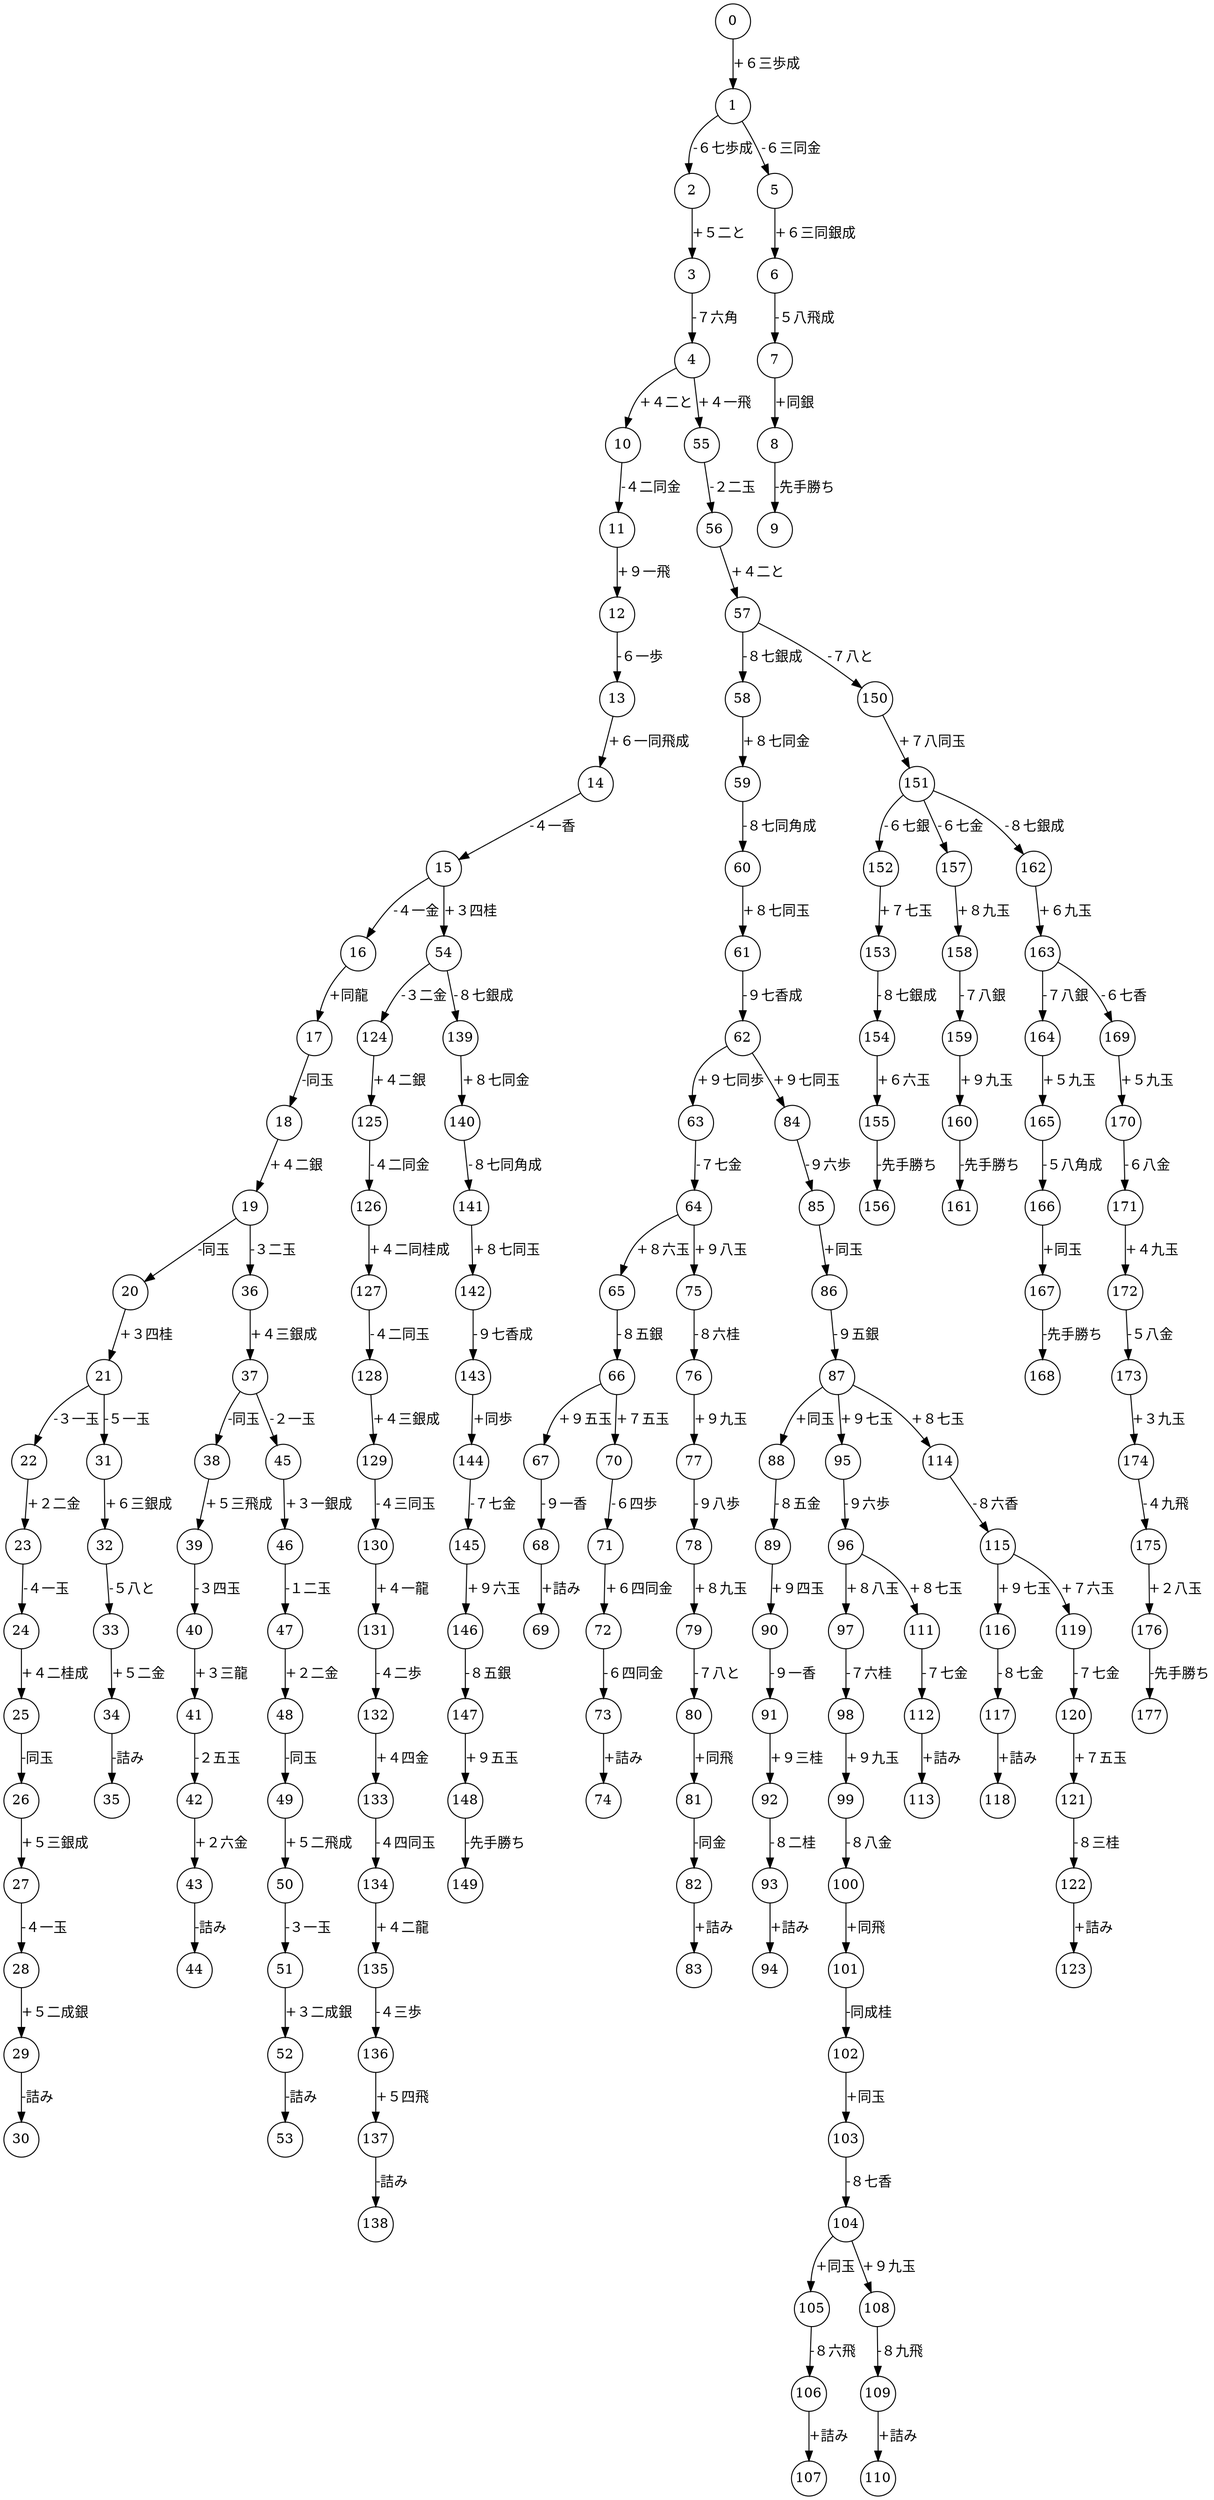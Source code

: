 digraph shogi {
node[fixedsize=true,width=0.5,height=0.5];
  0 -> 1 [label="+６三歩成"]
  1 -> 2 [label="-６七歩成"]
  2 -> 3 [label="+５二と"]
  3 -> 4 [label="-７六角"]
  1 -> 5 [label="-６三同金"]
  5 -> 6 [label="+６三同銀成"]
  6 -> 7 [label="-５八飛成"]
  7 -> 8 [label="+同銀"]
  8 -> 9 [label="-先手勝ち"]
  4 -> 10 [label="+４二と"]
  10 -> 11 [label="-４二同金"]
  11 -> 12 [label="+９一飛"]
  12 -> 13 [label="-６一歩"]
  13 -> 14 [label="+６一同飛成"]
  14 -> 15 [label="-４一香"]
  15 -> 16 [label="-４一金"]
  16 -> 17 [label="+同龍"]
  17 -> 18 [label="-同玉"]
  18 -> 19 [label="+４二銀"]
  19 -> 20 [label="-同玉"]
  20 -> 21 [label="+３四桂"]
  21 -> 22 [label="-３一玉"]
  22 -> 23 [label="+２二金"]
  23 -> 24 [label="-４一玉"]
  24 -> 25 [label="+４二桂成"]
  25 -> 26 [label="-同玉"]
  26 -> 27 [label="+５三銀成"]
  27 -> 28 [label="-４一玉"]
  28 -> 29 [label="+５二成銀"]
  29 -> 30 [label="-詰み"]
  21 -> 31 [label="-５一玉"]
  31 -> 32 [label="+６三銀成"]
  32 -> 33 [label="-５八と"]
  33 -> 34 [label="+５二金"]
  34 -> 35 [label="-詰み"]
  19 -> 36 [label="-３二玉"]
  36 -> 37 [label="+４三銀成"]
  37 -> 38 [label="-同玉"]
  38 -> 39 [label="+５三飛成"]
  39 -> 40 [label="-３四玉"]
  40 -> 41 [label="+３三龍"]
  41 -> 42 [label="-２五玉"]
  42 -> 43 [label="+２六金"]
  43 -> 44 [label="-詰み"]
  37 -> 45 [label="-２一玉"]
  45 -> 46 [label="+３一銀成"]
  46 -> 47 [label="-１二玉"]
  47 -> 48 [label="+２二金"]
  48 -> 49 [label="-同玉"]
  49 -> 50 [label="+５二飛成"]
  50 -> 51 [label="-３一玉"]
  51 -> 52 [label="+３二成銀"]
  52 -> 53 [label="-詰み"]
  15 -> 54 [label="+３四桂"]
  4 -> 55 [label="+４一飛"]
  55 -> 56 [label="-２二玉"]
  56 -> 57 [label="+４二と"]
  57 -> 58 [label="-８七銀成"]
  58 -> 59 [label="+８七同金"]
  59 -> 60 [label="-８七同角成"]
  60 -> 61 [label="+８七同玉"]
  61 -> 62 [label="-９七香成"]
  62 -> 63 [label="+９七同歩"]
  63 -> 64 [label="-７七金"]
  64 -> 65 [label="+８六玉"]
  65 -> 66 [label="-８五銀"]
  66 -> 67 [label="+９五玉"]
  67 -> 68 [label="-９一香"]
  68 -> 69 [label="+詰み"]
  66 -> 70 [label="+７五玉"]
  70 -> 71 [label="-６四歩"]
  71 -> 72 [label="+６四同金"]
  72 -> 73 [label="-６四同金"]
  73 -> 74 [label="+詰み"]
  64 -> 75 [label="+９八玉"]
  75 -> 76 [label="-８六桂"]
  76 -> 77 [label="+９九玉"]
  77 -> 78 [label="-９八歩"]
  78 -> 79 [label="+８九玉"]
  79 -> 80 [label="-７八と"]
  80 -> 81 [label="+同飛"]
  81 -> 82 [label="-同金"]
  82 -> 83 [label="+詰み"]
  62 -> 84 [label="+９七同玉"]
  84 -> 85 [label="-９六歩"]
  85 -> 86 [label="+同玉"]
  86 -> 87 [label="-９五銀"]
  87 -> 88 [label="+同玉"]
  88 -> 89 [label="-８五金"]
  89 -> 90 [label="+９四玉"]
  90 -> 91 [label="-９一香"]
  91 -> 92 [label="+９三桂"]
  92 -> 93 [label="-８二桂"]
  93 -> 94 [label="+詰み"]
  87 -> 95 [label="+９七玉"]
  95 -> 96 [label="-９六歩"]
  96 -> 97 [label="+８八玉"]
  97 -> 98 [label="-７六桂"]
  98 -> 99 [label="+９九玉"]
  99 -> 100 [label="-８八金"]
  100 -> 101 [label="+同飛"]
  101 -> 102 [label="-同成桂"]
  102 -> 103 [label="+同玉"]
  103 -> 104 [label="-８七香"]
  104 -> 105 [label="+同玉"]
  105 -> 106 [label="-８六飛"]
  106 -> 107 [label="+詰み"]
  104 -> 108 [label="+９九玉"]
  108 -> 109 [label="-８九飛"]
  109 -> 110 [label="+詰み"]
  96 -> 111 [label="+８七玉"]
  111 -> 112 [label="-７七金"]
  112 -> 113 [label="+詰み"]
  87 -> 114 [label="+８七玉"]
  114 -> 115 [label="-８六香"]
  115 -> 116 [label="+９七玉"]
  116 -> 117 [label="-８七金"]
  117 -> 118 [label="+詰み"]
  115 -> 119 [label="+７六玉"]
  119 -> 120 [label="-７七金"]
  120 -> 121 [label="+７五玉"]
  121 -> 122 [label="-８三桂"]
  122 -> 123 [label="+詰み"]
  54 -> 124 [label="-３二金"]
  124 -> 125 [label="+４二銀"]
  125 -> 126 [label="-４二同金"]
  126 -> 127 [label="+４二同桂成"]
  127 -> 128 [label="-４二同玉"]
  128 -> 129 [label="+４三銀成"]
  129 -> 130 [label="-４三同玉"]
  130 -> 131 [label="+４一龍"]
  131 -> 132 [label="-４二歩"]
  132 -> 133 [label="+４四金"]
  133 -> 134 [label="-４四同玉"]
  134 -> 135 [label="+４二龍"]
  135 -> 136 [label="-４三歩"]
  136 -> 137 [label="+５四飛"]
  137 -> 138 [label="-詰み"]
  54 -> 139 [label="-８七銀成"]
  139 -> 140 [label="+８七同金"]
  140 -> 141 [label="-８七同角成"]
  141 -> 142 [label="+８七同玉"]
  142 -> 143 [label="-９七香成"]
  143 -> 144 [label="+同歩"]
  144 -> 145 [label="-７七金"]
  145 -> 146 [label="+９六玉"]
  146 -> 147 [label="-８五銀"]
  147 -> 148 [label="+９五玉"]
  148 -> 149 [label="-先手勝ち"]
  57 -> 150 [label="-７八と"]
  150 -> 151 [label="+７八同玉"]
  151 -> 152 [label="-６七銀"]
  152 -> 153 [label="+７七玉"]
  153 -> 154 [label="-８七銀成"]
  154 -> 155 [label="+６六玉"]
  155 -> 156 [label="-先手勝ち"]
  151 -> 157 [label="-６七金"]
  157 -> 158 [label="+８九玉"]
  158 -> 159 [label="-７八銀"]
  159 -> 160 [label="+９九玉"]
  160 -> 161 [label="-先手勝ち"]
  151 -> 162 [label="-８七銀成"]
  162 -> 163 [label="+６九玉"]
  163 -> 164 [label="-７八銀"]
  164 -> 165 [label="+５九玉"]
  165 -> 166 [label="-５八角成"]
  166 -> 167 [label="+同玉"]
  167 -> 168 [label="-先手勝ち"]
  163 -> 169 [label="-６七香"]
  169 -> 170 [label="+５九玉"]
  170 -> 171 [label="-６八金"]
  171 -> 172 [label="+４九玉"]
  172 -> 173 [label="-５八金"]
  173 -> 174 [label="+３九玉"]
  174 -> 175 [label="-４九飛"]
  175 -> 176 [label="+２八玉"]
  176 -> 177 [label="-先手勝ち"]
}

